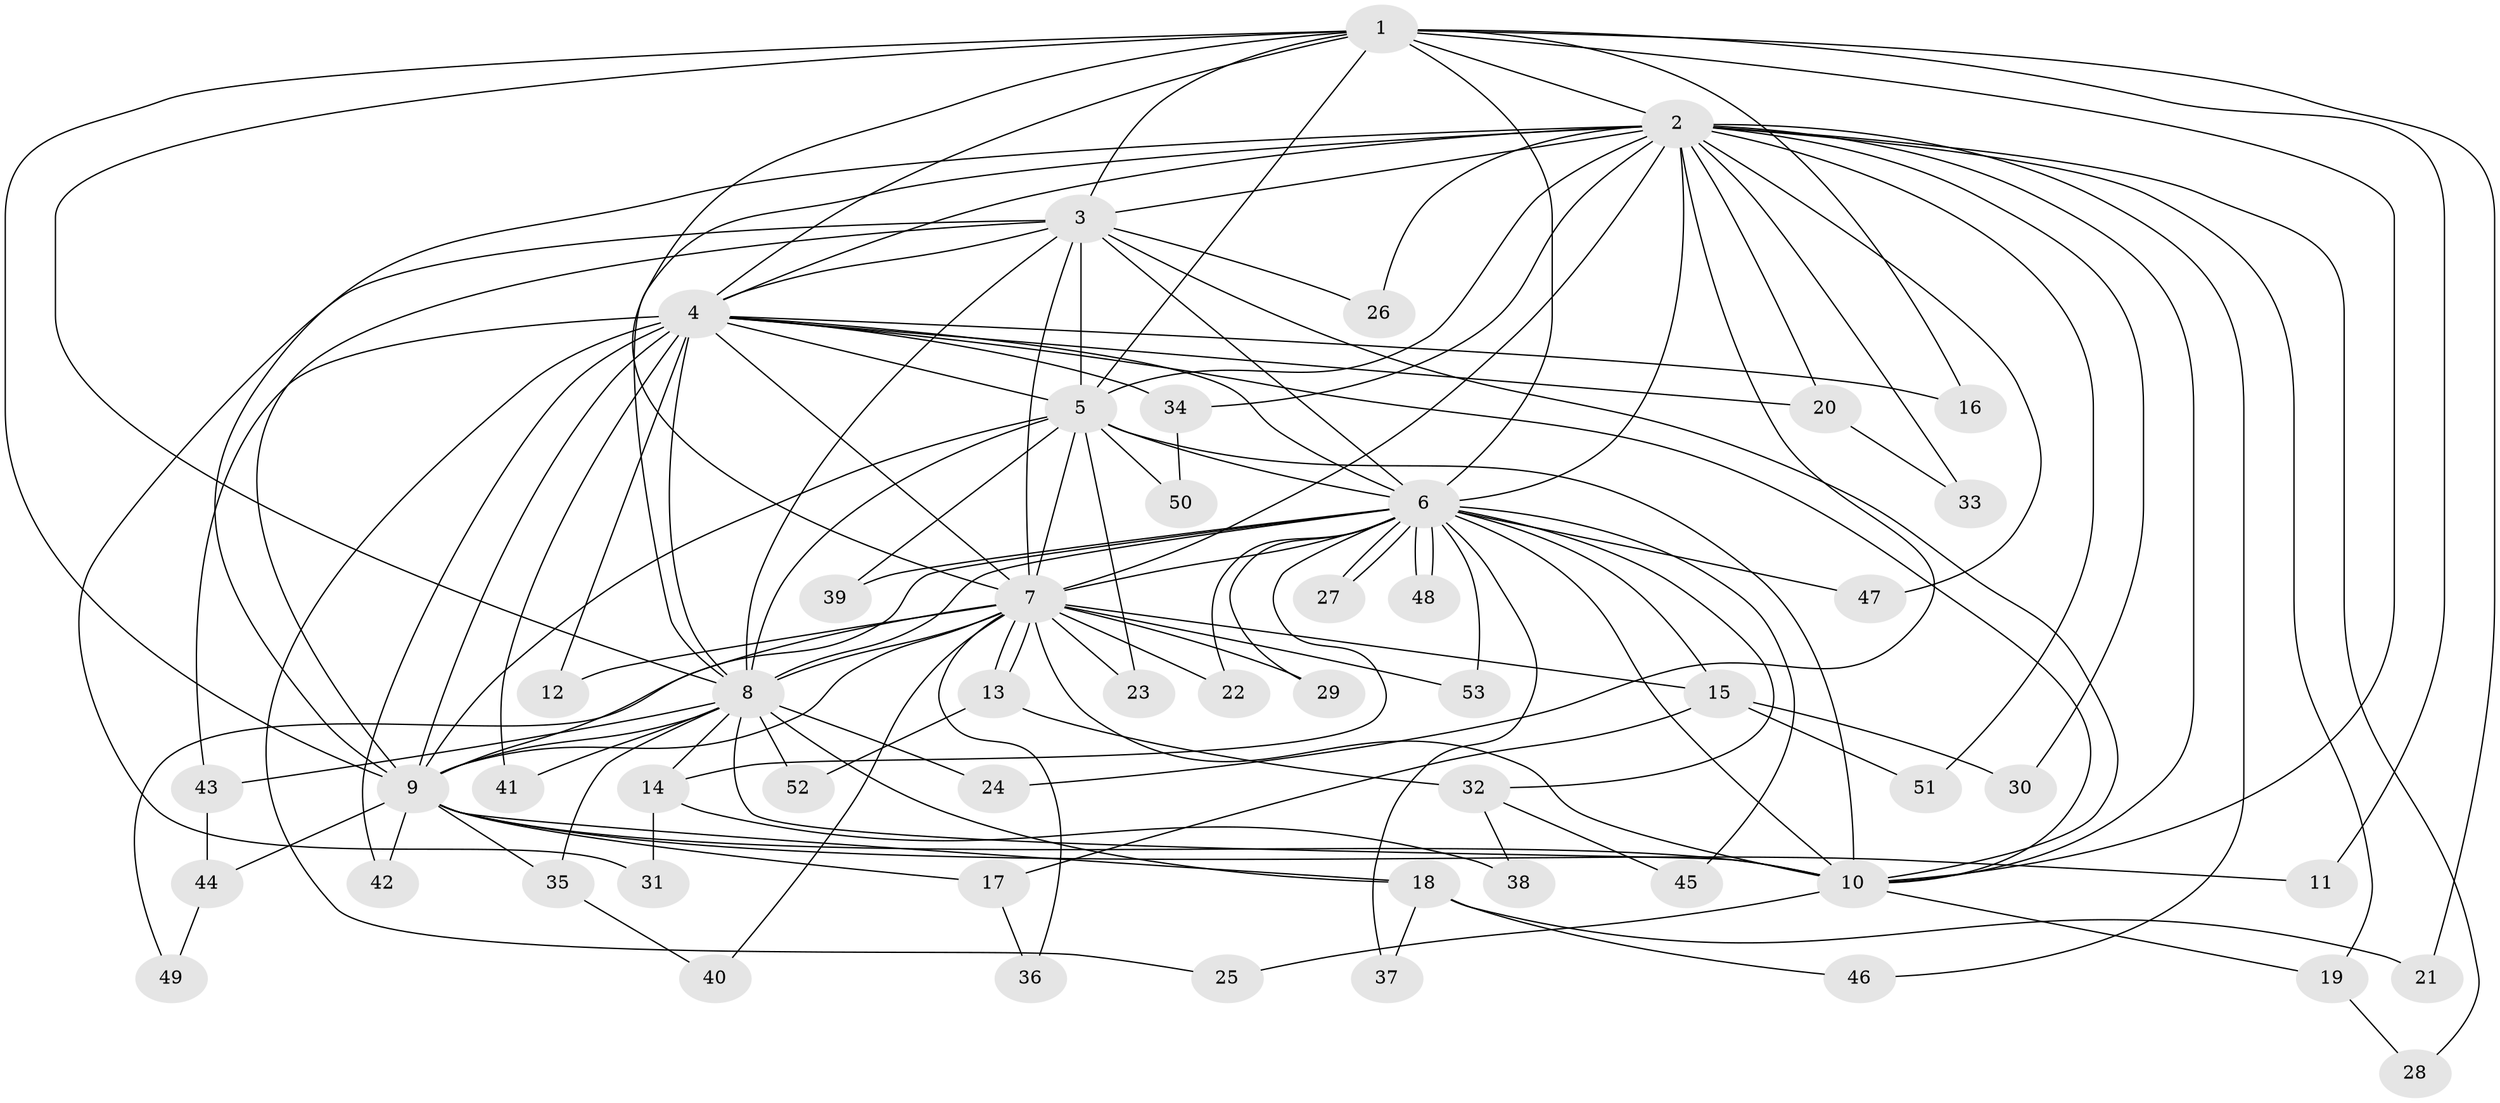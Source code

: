 // Generated by graph-tools (version 1.1) at 2025/11/02/27/25 16:11:05]
// undirected, 53 vertices, 131 edges
graph export_dot {
graph [start="1"]
  node [color=gray90,style=filled];
  1;
  2;
  3;
  4;
  5;
  6;
  7;
  8;
  9;
  10;
  11;
  12;
  13;
  14;
  15;
  16;
  17;
  18;
  19;
  20;
  21;
  22;
  23;
  24;
  25;
  26;
  27;
  28;
  29;
  30;
  31;
  32;
  33;
  34;
  35;
  36;
  37;
  38;
  39;
  40;
  41;
  42;
  43;
  44;
  45;
  46;
  47;
  48;
  49;
  50;
  51;
  52;
  53;
  1 -- 2;
  1 -- 3;
  1 -- 4;
  1 -- 5;
  1 -- 6;
  1 -- 7;
  1 -- 8;
  1 -- 9;
  1 -- 10;
  1 -- 11;
  1 -- 16;
  1 -- 21;
  2 -- 3;
  2 -- 4;
  2 -- 5;
  2 -- 6;
  2 -- 7;
  2 -- 8;
  2 -- 9;
  2 -- 10;
  2 -- 19;
  2 -- 20;
  2 -- 24;
  2 -- 26;
  2 -- 28;
  2 -- 30;
  2 -- 33;
  2 -- 34;
  2 -- 46;
  2 -- 47;
  2 -- 51;
  3 -- 4;
  3 -- 5;
  3 -- 6;
  3 -- 7;
  3 -- 8;
  3 -- 9;
  3 -- 10;
  3 -- 26;
  3 -- 31;
  4 -- 5;
  4 -- 6;
  4 -- 7;
  4 -- 8;
  4 -- 9;
  4 -- 10;
  4 -- 12;
  4 -- 16;
  4 -- 20;
  4 -- 25;
  4 -- 34;
  4 -- 41;
  4 -- 42;
  4 -- 43;
  5 -- 6;
  5 -- 7;
  5 -- 8;
  5 -- 9;
  5 -- 10;
  5 -- 23;
  5 -- 39;
  5 -- 50;
  6 -- 7;
  6 -- 8;
  6 -- 9;
  6 -- 10;
  6 -- 14;
  6 -- 15;
  6 -- 22;
  6 -- 27;
  6 -- 27;
  6 -- 29;
  6 -- 32;
  6 -- 37;
  6 -- 39;
  6 -- 45;
  6 -- 47;
  6 -- 48;
  6 -- 48;
  6 -- 53;
  7 -- 8;
  7 -- 9;
  7 -- 10;
  7 -- 12;
  7 -- 13;
  7 -- 13;
  7 -- 15;
  7 -- 22;
  7 -- 23;
  7 -- 29;
  7 -- 36;
  7 -- 40;
  7 -- 49;
  7 -- 53;
  8 -- 9;
  8 -- 10;
  8 -- 14;
  8 -- 18;
  8 -- 24;
  8 -- 35;
  8 -- 41;
  8 -- 43;
  8 -- 52;
  9 -- 10;
  9 -- 11;
  9 -- 17;
  9 -- 18;
  9 -- 35;
  9 -- 42;
  9 -- 44;
  10 -- 19;
  10 -- 25;
  13 -- 32;
  13 -- 52;
  14 -- 31;
  14 -- 38;
  15 -- 17;
  15 -- 30;
  15 -- 51;
  17 -- 36;
  18 -- 21;
  18 -- 37;
  18 -- 46;
  19 -- 28;
  20 -- 33;
  32 -- 38;
  32 -- 45;
  34 -- 50;
  35 -- 40;
  43 -- 44;
  44 -- 49;
}
